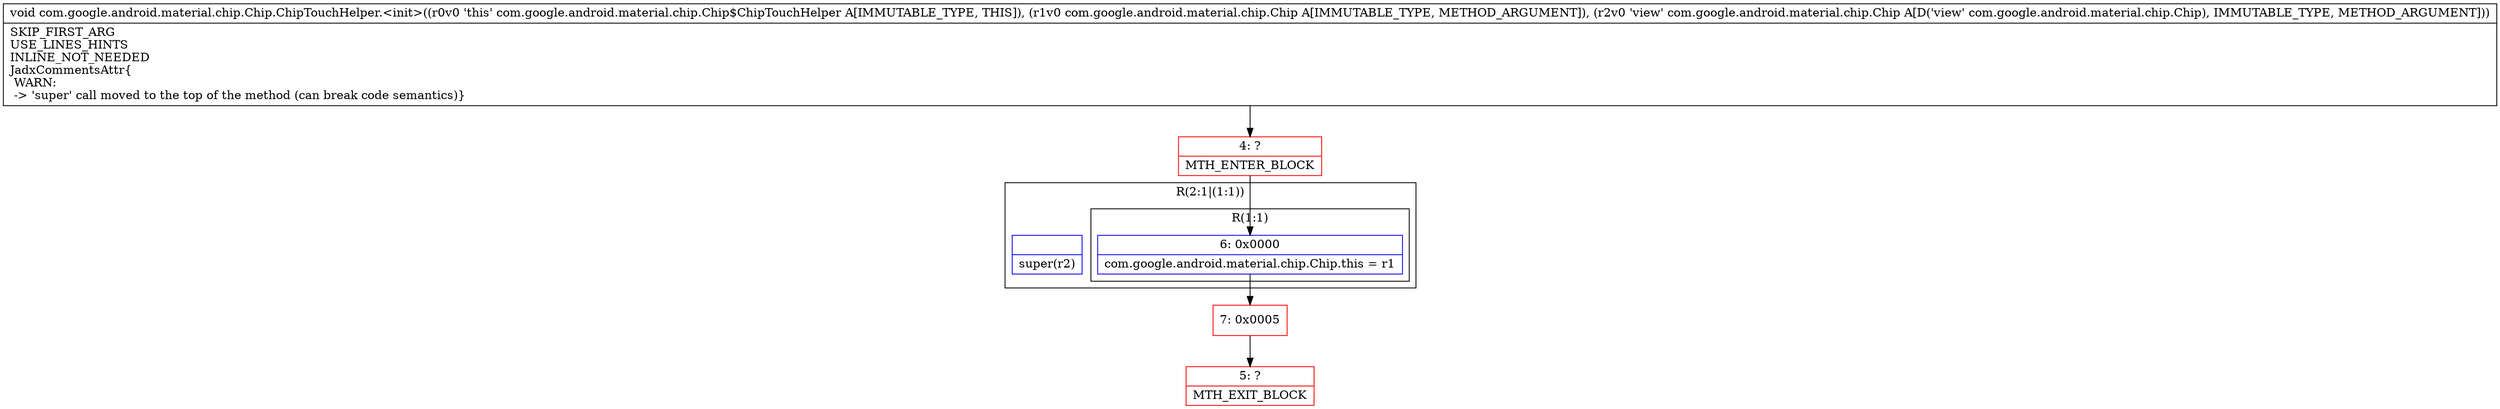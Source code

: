 digraph "CFG forcom.google.android.material.chip.Chip.ChipTouchHelper.\<init\>(Lcom\/google\/android\/material\/chip\/Chip;Lcom\/google\/android\/material\/chip\/Chip;)V" {
subgraph cluster_Region_620062118 {
label = "R(2:1|(1:1))";
node [shape=record,color=blue];
Node_InsnContainer_1665824583 [shape=record,label="{|super(r2)\l}"];
subgraph cluster_Region_1550502506 {
label = "R(1:1)";
node [shape=record,color=blue];
Node_6 [shape=record,label="{6\:\ 0x0000|com.google.android.material.chip.Chip.this = r1\l}"];
}
}
Node_4 [shape=record,color=red,label="{4\:\ ?|MTH_ENTER_BLOCK\l}"];
Node_7 [shape=record,color=red,label="{7\:\ 0x0005}"];
Node_5 [shape=record,color=red,label="{5\:\ ?|MTH_EXIT_BLOCK\l}"];
MethodNode[shape=record,label="{void com.google.android.material.chip.Chip.ChipTouchHelper.\<init\>((r0v0 'this' com.google.android.material.chip.Chip$ChipTouchHelper A[IMMUTABLE_TYPE, THIS]), (r1v0 com.google.android.material.chip.Chip A[IMMUTABLE_TYPE, METHOD_ARGUMENT]), (r2v0 'view' com.google.android.material.chip.Chip A[D('view' com.google.android.material.chip.Chip), IMMUTABLE_TYPE, METHOD_ARGUMENT]))  | SKIP_FIRST_ARG\lUSE_LINES_HINTS\lINLINE_NOT_NEEDED\lJadxCommentsAttr\{\l WARN: \l \-\> 'super' call moved to the top of the method (can break code semantics)\}\l}"];
MethodNode -> Node_4;Node_6 -> Node_7;
Node_4 -> Node_6;
Node_7 -> Node_5;
}

